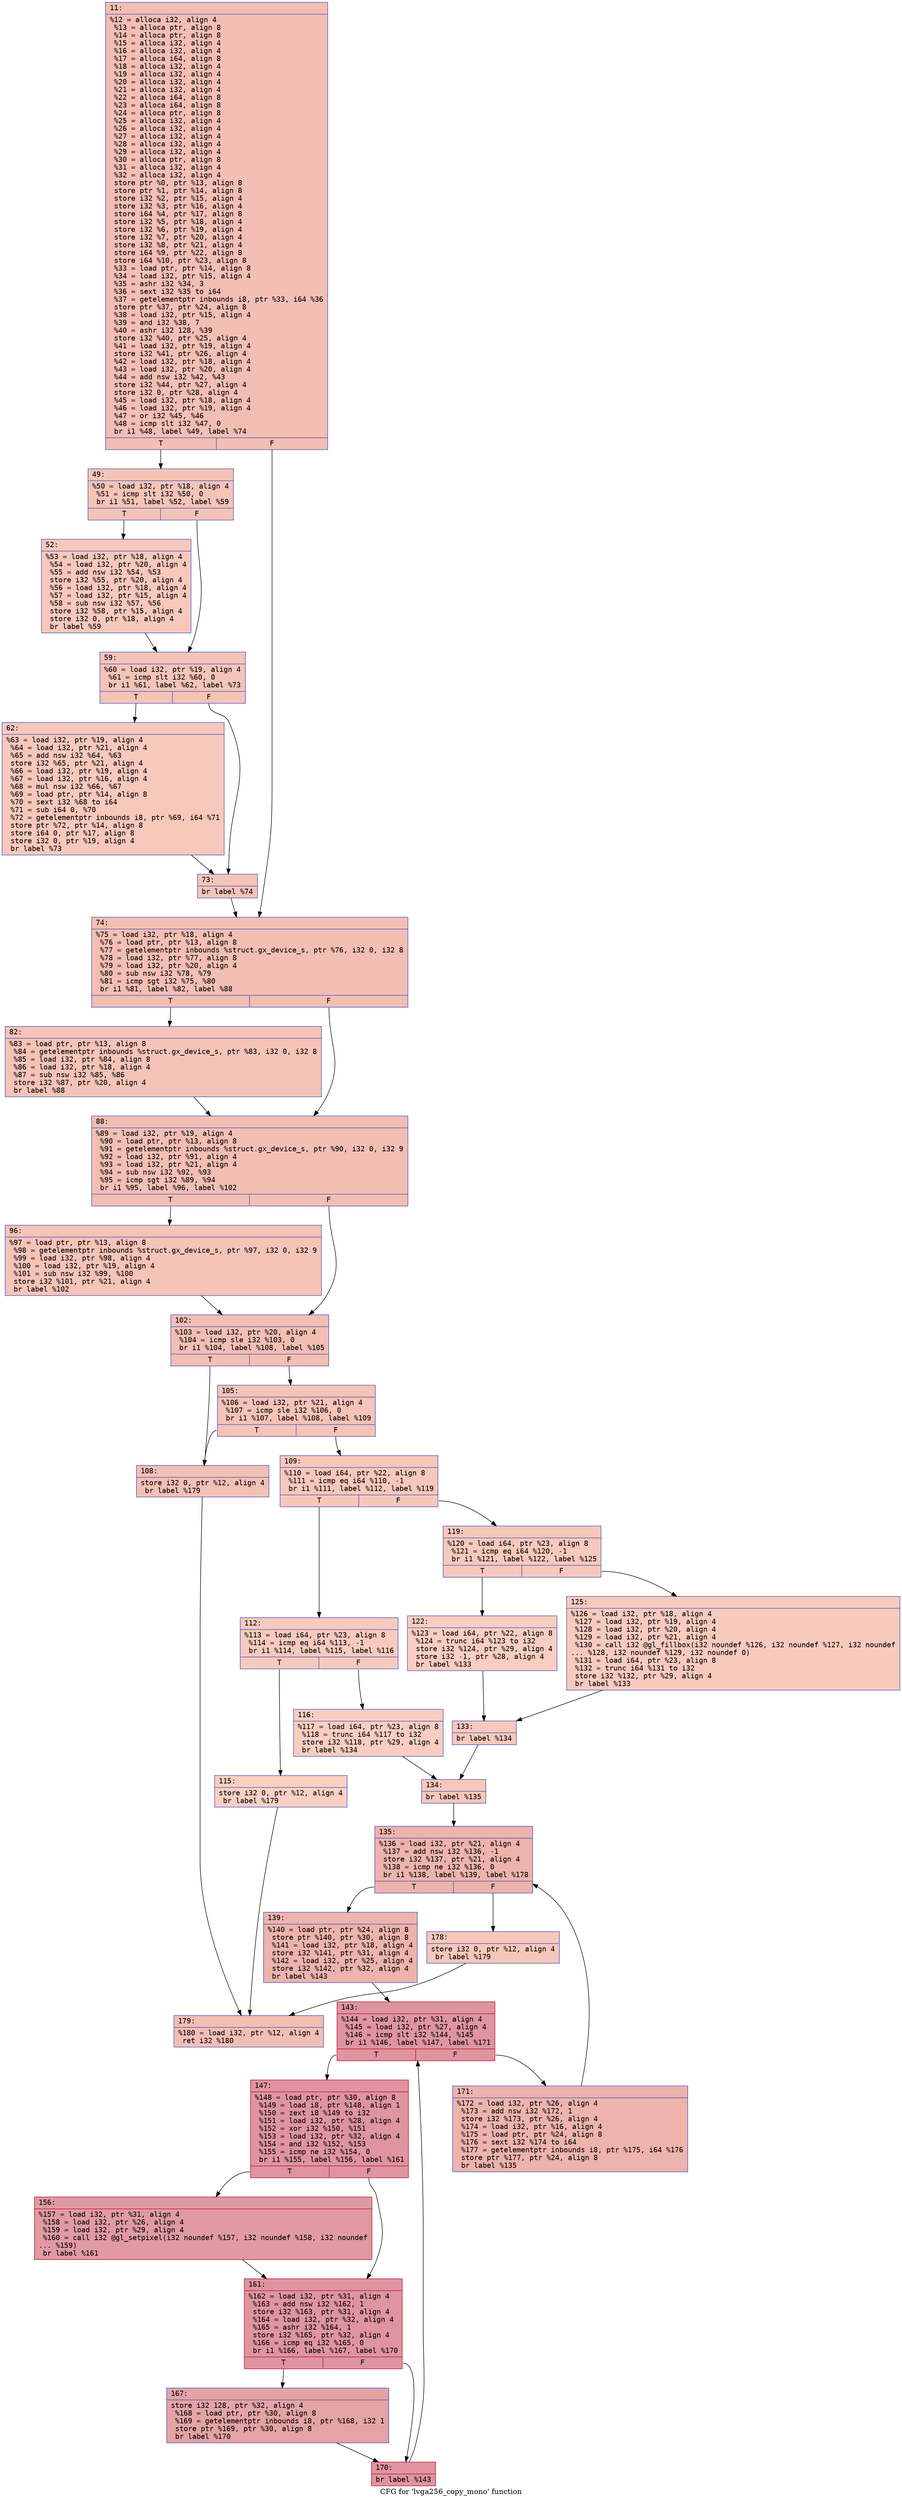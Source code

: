 digraph "CFG for 'lvga256_copy_mono' function" {
	label="CFG for 'lvga256_copy_mono' function";

	Node0x600001122e40 [shape=record,color="#3d50c3ff", style=filled, fillcolor="#e36c5570" fontname="Courier",label="{11:\l|  %12 = alloca i32, align 4\l  %13 = alloca ptr, align 8\l  %14 = alloca ptr, align 8\l  %15 = alloca i32, align 4\l  %16 = alloca i32, align 4\l  %17 = alloca i64, align 8\l  %18 = alloca i32, align 4\l  %19 = alloca i32, align 4\l  %20 = alloca i32, align 4\l  %21 = alloca i32, align 4\l  %22 = alloca i64, align 8\l  %23 = alloca i64, align 8\l  %24 = alloca ptr, align 8\l  %25 = alloca i32, align 4\l  %26 = alloca i32, align 4\l  %27 = alloca i32, align 4\l  %28 = alloca i32, align 4\l  %29 = alloca i32, align 4\l  %30 = alloca ptr, align 8\l  %31 = alloca i32, align 4\l  %32 = alloca i32, align 4\l  store ptr %0, ptr %13, align 8\l  store ptr %1, ptr %14, align 8\l  store i32 %2, ptr %15, align 4\l  store i32 %3, ptr %16, align 4\l  store i64 %4, ptr %17, align 8\l  store i32 %5, ptr %18, align 4\l  store i32 %6, ptr %19, align 4\l  store i32 %7, ptr %20, align 4\l  store i32 %8, ptr %21, align 4\l  store i64 %9, ptr %22, align 8\l  store i64 %10, ptr %23, align 8\l  %33 = load ptr, ptr %14, align 8\l  %34 = load i32, ptr %15, align 4\l  %35 = ashr i32 %34, 3\l  %36 = sext i32 %35 to i64\l  %37 = getelementptr inbounds i8, ptr %33, i64 %36\l  store ptr %37, ptr %24, align 8\l  %38 = load i32, ptr %15, align 4\l  %39 = and i32 %38, 7\l  %40 = ashr i32 128, %39\l  store i32 %40, ptr %25, align 4\l  %41 = load i32, ptr %19, align 4\l  store i32 %41, ptr %26, align 4\l  %42 = load i32, ptr %18, align 4\l  %43 = load i32, ptr %20, align 4\l  %44 = add nsw i32 %42, %43\l  store i32 %44, ptr %27, align 4\l  store i32 0, ptr %28, align 4\l  %45 = load i32, ptr %18, align 4\l  %46 = load i32, ptr %19, align 4\l  %47 = or i32 %45, %46\l  %48 = icmp slt i32 %47, 0\l  br i1 %48, label %49, label %74\l|{<s0>T|<s1>F}}"];
	Node0x600001122e40:s0 -> Node0x600001122e90[tooltip="11 -> 49\nProbability 37.50%" ];
	Node0x600001122e40:s1 -> Node0x600001123020[tooltip="11 -> 74\nProbability 62.50%" ];
	Node0x600001122e90 [shape=record,color="#3d50c3ff", style=filled, fillcolor="#e97a5f70" fontname="Courier",label="{49:\l|  %50 = load i32, ptr %18, align 4\l  %51 = icmp slt i32 %50, 0\l  br i1 %51, label %52, label %59\l|{<s0>T|<s1>F}}"];
	Node0x600001122e90:s0 -> Node0x600001122ee0[tooltip="49 -> 52\nProbability 37.50%" ];
	Node0x600001122e90:s1 -> Node0x600001122f30[tooltip="49 -> 59\nProbability 62.50%" ];
	Node0x600001122ee0 [shape=record,color="#3d50c3ff", style=filled, fillcolor="#ed836670" fontname="Courier",label="{52:\l|  %53 = load i32, ptr %18, align 4\l  %54 = load i32, ptr %20, align 4\l  %55 = add nsw i32 %54, %53\l  store i32 %55, ptr %20, align 4\l  %56 = load i32, ptr %18, align 4\l  %57 = load i32, ptr %15, align 4\l  %58 = sub nsw i32 %57, %56\l  store i32 %58, ptr %15, align 4\l  store i32 0, ptr %18, align 4\l  br label %59\l}"];
	Node0x600001122ee0 -> Node0x600001122f30[tooltip="52 -> 59\nProbability 100.00%" ];
	Node0x600001122f30 [shape=record,color="#3d50c3ff", style=filled, fillcolor="#e97a5f70" fontname="Courier",label="{59:\l|  %60 = load i32, ptr %19, align 4\l  %61 = icmp slt i32 %60, 0\l  br i1 %61, label %62, label %73\l|{<s0>T|<s1>F}}"];
	Node0x600001122f30:s0 -> Node0x600001122f80[tooltip="59 -> 62\nProbability 37.50%" ];
	Node0x600001122f30:s1 -> Node0x600001122fd0[tooltip="59 -> 73\nProbability 62.50%" ];
	Node0x600001122f80 [shape=record,color="#3d50c3ff", style=filled, fillcolor="#ed836670" fontname="Courier",label="{62:\l|  %63 = load i32, ptr %19, align 4\l  %64 = load i32, ptr %21, align 4\l  %65 = add nsw i32 %64, %63\l  store i32 %65, ptr %21, align 4\l  %66 = load i32, ptr %19, align 4\l  %67 = load i32, ptr %16, align 4\l  %68 = mul nsw i32 %66, %67\l  %69 = load ptr, ptr %14, align 8\l  %70 = sext i32 %68 to i64\l  %71 = sub i64 0, %70\l  %72 = getelementptr inbounds i8, ptr %69, i64 %71\l  store ptr %72, ptr %14, align 8\l  store i64 0, ptr %17, align 8\l  store i32 0, ptr %19, align 4\l  br label %73\l}"];
	Node0x600001122f80 -> Node0x600001122fd0[tooltip="62 -> 73\nProbability 100.00%" ];
	Node0x600001122fd0 [shape=record,color="#3d50c3ff", style=filled, fillcolor="#e97a5f70" fontname="Courier",label="{73:\l|  br label %74\l}"];
	Node0x600001122fd0 -> Node0x600001123020[tooltip="73 -> 74\nProbability 100.00%" ];
	Node0x600001123020 [shape=record,color="#3d50c3ff", style=filled, fillcolor="#e36c5570" fontname="Courier",label="{74:\l|  %75 = load i32, ptr %18, align 4\l  %76 = load ptr, ptr %13, align 8\l  %77 = getelementptr inbounds %struct.gx_device_s, ptr %76, i32 0, i32 8\l  %78 = load i32, ptr %77, align 8\l  %79 = load i32, ptr %20, align 4\l  %80 = sub nsw i32 %78, %79\l  %81 = icmp sgt i32 %75, %80\l  br i1 %81, label %82, label %88\l|{<s0>T|<s1>F}}"];
	Node0x600001123020:s0 -> Node0x600001123070[tooltip="74 -> 82\nProbability 50.00%" ];
	Node0x600001123020:s1 -> Node0x6000011230c0[tooltip="74 -> 88\nProbability 50.00%" ];
	Node0x600001123070 [shape=record,color="#3d50c3ff", style=filled, fillcolor="#e8765c70" fontname="Courier",label="{82:\l|  %83 = load ptr, ptr %13, align 8\l  %84 = getelementptr inbounds %struct.gx_device_s, ptr %83, i32 0, i32 8\l  %85 = load i32, ptr %84, align 8\l  %86 = load i32, ptr %18, align 4\l  %87 = sub nsw i32 %85, %86\l  store i32 %87, ptr %20, align 4\l  br label %88\l}"];
	Node0x600001123070 -> Node0x6000011230c0[tooltip="82 -> 88\nProbability 100.00%" ];
	Node0x6000011230c0 [shape=record,color="#3d50c3ff", style=filled, fillcolor="#e36c5570" fontname="Courier",label="{88:\l|  %89 = load i32, ptr %19, align 4\l  %90 = load ptr, ptr %13, align 8\l  %91 = getelementptr inbounds %struct.gx_device_s, ptr %90, i32 0, i32 9\l  %92 = load i32, ptr %91, align 4\l  %93 = load i32, ptr %21, align 4\l  %94 = sub nsw i32 %92, %93\l  %95 = icmp sgt i32 %89, %94\l  br i1 %95, label %96, label %102\l|{<s0>T|<s1>F}}"];
	Node0x6000011230c0:s0 -> Node0x600001123110[tooltip="88 -> 96\nProbability 50.00%" ];
	Node0x6000011230c0:s1 -> Node0x600001123160[tooltip="88 -> 102\nProbability 50.00%" ];
	Node0x600001123110 [shape=record,color="#3d50c3ff", style=filled, fillcolor="#e8765c70" fontname="Courier",label="{96:\l|  %97 = load ptr, ptr %13, align 8\l  %98 = getelementptr inbounds %struct.gx_device_s, ptr %97, i32 0, i32 9\l  %99 = load i32, ptr %98, align 4\l  %100 = load i32, ptr %19, align 4\l  %101 = sub nsw i32 %99, %100\l  store i32 %101, ptr %21, align 4\l  br label %102\l}"];
	Node0x600001123110 -> Node0x600001123160[tooltip="96 -> 102\nProbability 100.00%" ];
	Node0x600001123160 [shape=record,color="#3d50c3ff", style=filled, fillcolor="#e36c5570" fontname="Courier",label="{102:\l|  %103 = load i32, ptr %20, align 4\l  %104 = icmp sle i32 %103, 0\l  br i1 %104, label %108, label %105\l|{<s0>T|<s1>F}}"];
	Node0x600001123160:s0 -> Node0x600001123200[tooltip="102 -> 108\nProbability 50.00%" ];
	Node0x600001123160:s1 -> Node0x6000011231b0[tooltip="102 -> 105\nProbability 50.00%" ];
	Node0x6000011231b0 [shape=record,color="#3d50c3ff", style=filled, fillcolor="#e8765c70" fontname="Courier",label="{105:\l|  %106 = load i32, ptr %21, align 4\l  %107 = icmp sle i32 %106, 0\l  br i1 %107, label %108, label %109\l|{<s0>T|<s1>F}}"];
	Node0x6000011231b0:s0 -> Node0x600001123200[tooltip="105 -> 108\nProbability 50.00%" ];
	Node0x6000011231b0:s1 -> Node0x600001123250[tooltip="105 -> 109\nProbability 50.00%" ];
	Node0x600001123200 [shape=record,color="#3d50c3ff", style=filled, fillcolor="#e5705870" fontname="Courier",label="{108:\l|  store i32 0, ptr %12, align 4\l  br label %179\l}"];
	Node0x600001123200 -> Node0x600001123840[tooltip="108 -> 179\nProbability 100.00%" ];
	Node0x600001123250 [shape=record,color="#3d50c3ff", style=filled, fillcolor="#ec7f6370" fontname="Courier",label="{109:\l|  %110 = load i64, ptr %22, align 8\l  %111 = icmp eq i64 %110, -1\l  br i1 %111, label %112, label %119\l|{<s0>T|<s1>F}}"];
	Node0x600001123250:s0 -> Node0x6000011232a0[tooltip="109 -> 112\nProbability 37.50%" ];
	Node0x600001123250:s1 -> Node0x600001123390[tooltip="109 -> 119\nProbability 62.50%" ];
	Node0x6000011232a0 [shape=record,color="#3d50c3ff", style=filled, fillcolor="#ef886b70" fontname="Courier",label="{112:\l|  %113 = load i64, ptr %23, align 8\l  %114 = icmp eq i64 %113, -1\l  br i1 %114, label %115, label %116\l|{<s0>T|<s1>F}}"];
	Node0x6000011232a0:s0 -> Node0x6000011232f0[tooltip="112 -> 115\nProbability 37.50%" ];
	Node0x6000011232a0:s1 -> Node0x600001123340[tooltip="112 -> 116\nProbability 62.50%" ];
	Node0x6000011232f0 [shape=record,color="#3d50c3ff", style=filled, fillcolor="#f3947570" fontname="Courier",label="{115:\l|  store i32 0, ptr %12, align 4\l  br label %179\l}"];
	Node0x6000011232f0 -> Node0x600001123840[tooltip="115 -> 179\nProbability 100.00%" ];
	Node0x600001123340 [shape=record,color="#3d50c3ff", style=filled, fillcolor="#f2907270" fontname="Courier",label="{116:\l|  %117 = load i64, ptr %23, align 8\l  %118 = trunc i64 %117 to i32\l  store i32 %118, ptr %29, align 4\l  br label %134\l}"];
	Node0x600001123340 -> Node0x6000011234d0[tooltip="116 -> 134\nProbability 100.00%" ];
	Node0x600001123390 [shape=record,color="#3d50c3ff", style=filled, fillcolor="#ed836670" fontname="Courier",label="{119:\l|  %120 = load i64, ptr %23, align 8\l  %121 = icmp eq i64 %120, -1\l  br i1 %121, label %122, label %125\l|{<s0>T|<s1>F}}"];
	Node0x600001123390:s0 -> Node0x6000011233e0[tooltip="119 -> 122\nProbability 37.50%" ];
	Node0x600001123390:s1 -> Node0x600001123430[tooltip="119 -> 125\nProbability 62.50%" ];
	Node0x6000011233e0 [shape=record,color="#3d50c3ff", style=filled, fillcolor="#f2907270" fontname="Courier",label="{122:\l|  %123 = load i64, ptr %22, align 8\l  %124 = trunc i64 %123 to i32\l  store i32 %124, ptr %29, align 4\l  store i32 -1, ptr %28, align 4\l  br label %133\l}"];
	Node0x6000011233e0 -> Node0x600001123480[tooltip="122 -> 133\nProbability 100.00%" ];
	Node0x600001123430 [shape=record,color="#3d50c3ff", style=filled, fillcolor="#ef886b70" fontname="Courier",label="{125:\l|  %126 = load i32, ptr %18, align 4\l  %127 = load i32, ptr %19, align 4\l  %128 = load i32, ptr %20, align 4\l  %129 = load i32, ptr %21, align 4\l  %130 = call i32 @gl_fillbox(i32 noundef %126, i32 noundef %127, i32 noundef\l... %128, i32 noundef %129, i32 noundef 0)\l  %131 = load i64, ptr %23, align 8\l  %132 = trunc i64 %131 to i32\l  store i32 %132, ptr %29, align 4\l  br label %133\l}"];
	Node0x600001123430 -> Node0x600001123480[tooltip="125 -> 133\nProbability 100.00%" ];
	Node0x600001123480 [shape=record,color="#3d50c3ff", style=filled, fillcolor="#ed836670" fontname="Courier",label="{133:\l|  br label %134\l}"];
	Node0x600001123480 -> Node0x6000011234d0[tooltip="133 -> 134\nProbability 100.00%" ];
	Node0x6000011234d0 [shape=record,color="#3d50c3ff", style=filled, fillcolor="#ec7f6370" fontname="Courier",label="{134:\l|  br label %135\l}"];
	Node0x6000011234d0 -> Node0x600001123520[tooltip="134 -> 135\nProbability 100.00%" ];
	Node0x600001123520 [shape=record,color="#3d50c3ff", style=filled, fillcolor="#d6524470" fontname="Courier",label="{135:\l|  %136 = load i32, ptr %21, align 4\l  %137 = add nsw i32 %136, -1\l  store i32 %137, ptr %21, align 4\l  %138 = icmp ne i32 %136, 0\l  br i1 %138, label %139, label %178\l|{<s0>T|<s1>F}}"];
	Node0x600001123520:s0 -> Node0x600001123570[tooltip="135 -> 139\nProbability 96.88%" ];
	Node0x600001123520:s1 -> Node0x6000011237f0[tooltip="135 -> 178\nProbability 3.12%" ];
	Node0x600001123570 [shape=record,color="#3d50c3ff", style=filled, fillcolor="#d6524470" fontname="Courier",label="{139:\l|  %140 = load ptr, ptr %24, align 8\l  store ptr %140, ptr %30, align 8\l  %141 = load i32, ptr %18, align 4\l  store i32 %141, ptr %31, align 4\l  %142 = load i32, ptr %25, align 4\l  store i32 %142, ptr %32, align 4\l  br label %143\l}"];
	Node0x600001123570 -> Node0x6000011235c0[tooltip="139 -> 143\nProbability 100.00%" ];
	Node0x6000011235c0 [shape=record,color="#b70d28ff", style=filled, fillcolor="#b70d2870" fontname="Courier",label="{143:\l|  %144 = load i32, ptr %31, align 4\l  %145 = load i32, ptr %27, align 4\l  %146 = icmp slt i32 %144, %145\l  br i1 %146, label %147, label %171\l|{<s0>T|<s1>F}}"];
	Node0x6000011235c0:s0 -> Node0x600001123610[tooltip="143 -> 147\nProbability 96.88%" ];
	Node0x6000011235c0:s1 -> Node0x6000011237a0[tooltip="143 -> 171\nProbability 3.12%" ];
	Node0x600001123610 [shape=record,color="#b70d28ff", style=filled, fillcolor="#b70d2870" fontname="Courier",label="{147:\l|  %148 = load ptr, ptr %30, align 8\l  %149 = load i8, ptr %148, align 1\l  %150 = zext i8 %149 to i32\l  %151 = load i32, ptr %28, align 4\l  %152 = xor i32 %150, %151\l  %153 = load i32, ptr %32, align 4\l  %154 = and i32 %152, %153\l  %155 = icmp ne i32 %154, 0\l  br i1 %155, label %156, label %161\l|{<s0>T|<s1>F}}"];
	Node0x600001123610:s0 -> Node0x600001123660[tooltip="147 -> 156\nProbability 62.50%" ];
	Node0x600001123610:s1 -> Node0x6000011236b0[tooltip="147 -> 161\nProbability 37.50%" ];
	Node0x600001123660 [shape=record,color="#b70d28ff", style=filled, fillcolor="#bb1b2c70" fontname="Courier",label="{156:\l|  %157 = load i32, ptr %31, align 4\l  %158 = load i32, ptr %26, align 4\l  %159 = load i32, ptr %29, align 4\l  %160 = call i32 @gl_setpixel(i32 noundef %157, i32 noundef %158, i32 noundef\l... %159)\l  br label %161\l}"];
	Node0x600001123660 -> Node0x6000011236b0[tooltip="156 -> 161\nProbability 100.00%" ];
	Node0x6000011236b0 [shape=record,color="#b70d28ff", style=filled, fillcolor="#b70d2870" fontname="Courier",label="{161:\l|  %162 = load i32, ptr %31, align 4\l  %163 = add nsw i32 %162, 1\l  store i32 %163, ptr %31, align 4\l  %164 = load i32, ptr %32, align 4\l  %165 = ashr i32 %164, 1\l  store i32 %165, ptr %32, align 4\l  %166 = icmp eq i32 %165, 0\l  br i1 %166, label %167, label %170\l|{<s0>T|<s1>F}}"];
	Node0x6000011236b0:s0 -> Node0x600001123700[tooltip="161 -> 167\nProbability 37.50%" ];
	Node0x6000011236b0:s1 -> Node0x600001123750[tooltip="161 -> 170\nProbability 62.50%" ];
	Node0x600001123700 [shape=record,color="#3d50c3ff", style=filled, fillcolor="#c32e3170" fontname="Courier",label="{167:\l|  store i32 128, ptr %32, align 4\l  %168 = load ptr, ptr %30, align 8\l  %169 = getelementptr inbounds i8, ptr %168, i32 1\l  store ptr %169, ptr %30, align 8\l  br label %170\l}"];
	Node0x600001123700 -> Node0x600001123750[tooltip="167 -> 170\nProbability 100.00%" ];
	Node0x600001123750 [shape=record,color="#b70d28ff", style=filled, fillcolor="#b70d2870" fontname="Courier",label="{170:\l|  br label %143\l}"];
	Node0x600001123750 -> Node0x6000011235c0[tooltip="170 -> 143\nProbability 100.00%" ];
	Node0x6000011237a0 [shape=record,color="#3d50c3ff", style=filled, fillcolor="#d6524470" fontname="Courier",label="{171:\l|  %172 = load i32, ptr %26, align 4\l  %173 = add nsw i32 %172, 1\l  store i32 %173, ptr %26, align 4\l  %174 = load i32, ptr %16, align 4\l  %175 = load ptr, ptr %24, align 8\l  %176 = sext i32 %174 to i64\l  %177 = getelementptr inbounds i8, ptr %175, i64 %176\l  store ptr %177, ptr %24, align 8\l  br label %135\l}"];
	Node0x6000011237a0 -> Node0x600001123520[tooltip="171 -> 135\nProbability 100.00%" ];
	Node0x6000011237f0 [shape=record,color="#3d50c3ff", style=filled, fillcolor="#ec7f6370" fontname="Courier",label="{178:\l|  store i32 0, ptr %12, align 4\l  br label %179\l}"];
	Node0x6000011237f0 -> Node0x600001123840[tooltip="178 -> 179\nProbability 100.00%" ];
	Node0x600001123840 [shape=record,color="#3d50c3ff", style=filled, fillcolor="#e36c5570" fontname="Courier",label="{179:\l|  %180 = load i32, ptr %12, align 4\l  ret i32 %180\l}"];
}
